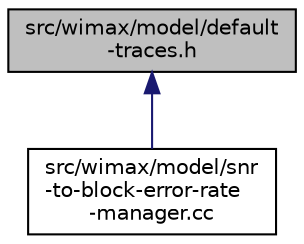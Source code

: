 digraph "src/wimax/model/default-traces.h"
{
 // LATEX_PDF_SIZE
  edge [fontname="Helvetica",fontsize="10",labelfontname="Helvetica",labelfontsize="10"];
  node [fontname="Helvetica",fontsize="10",shape=record];
  Node1 [label="src/wimax/model/default\l-traces.h",height=0.2,width=0.4,color="black", fillcolor="grey75", style="filled", fontcolor="black",tooltip=" "];
  Node1 -> Node2 [dir="back",color="midnightblue",fontsize="10",style="solid",fontname="Helvetica"];
  Node2 [label="src/wimax/model/snr\l-to-block-error-rate\l-manager.cc",height=0.2,width=0.4,color="black", fillcolor="white", style="filled",URL="$snr-to-block-error-rate-manager_8cc.html",tooltip=" "];
}
